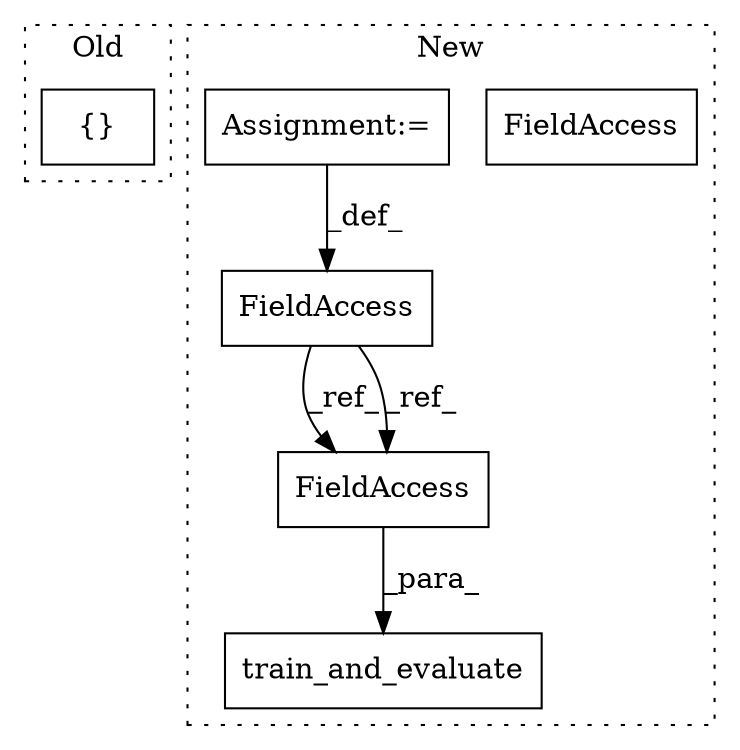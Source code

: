 digraph G {
subgraph cluster0 {
1 [label="{}" a="4" s="4351,4449" l="1,1" shape="box"];
label = "Old";
style="dotted";
}
subgraph cluster1 {
2 [label="train_and_evaluate" a="32" s="5029,5078" l="19,1" shape="box"];
3 [label="FieldAccess" a="22" s="4560" l="9" shape="box"];
4 [label="FieldAccess" a="22" s="5069" l="9" shape="box"];
5 [label="Assignment:=" a="7" s="4569" l="1" shape="box"];
6 [label="FieldAccess" a="22" s="5069" l="9" shape="box"];
label = "New";
style="dotted";
}
3 -> 6 [label="_ref_"];
3 -> 6 [label="_ref_"];
5 -> 3 [label="_def_"];
6 -> 2 [label="_para_"];
}